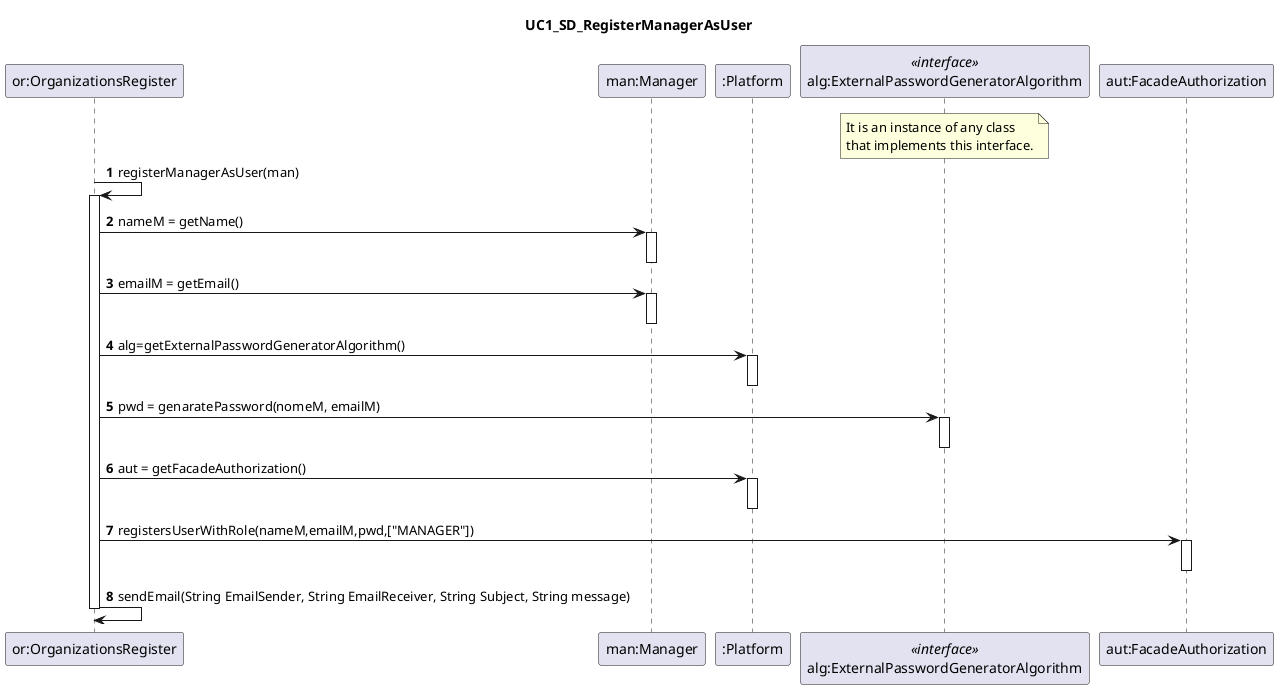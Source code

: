 @startuml
title UC1_SD_RegisterManagerAsUser
autonumber

participant "or:OrganizationsRegister" as ORGS
participant "man:Manager" as MAN
participant ":Platform" as PLAT
participant "alg:ExternalPasswordGeneratorAlgorithm" as ALG << interface >>
participant "aut:FacadeAuthorization" as AUT

note over of ALG
It is an instance of any class
that implements this interface.
end note

ORGS -> ORGS: registerManagerAsUser(man)
activate ORGS

ORGS -> MAN: nameM = getName()
activate MAN
deactivate MAN
ORGS -> MAN: emailM = getEmail()
activate MAN
deactivate MAN

ORGS -> PLAT : alg=getExternalPasswordGeneratorAlgorithm()
activate PLAT
deactivate PLAT

ORGS -> ALG: pwd = genaratePassword(nomeM, emailM)
activate ALG
deactivate ALG

ORGS -> PLAT : aut = getFacadeAuthorization()
activate PLAT
deactivate PLAT

ORGS -> AUT: registersUserWithRole(nameM,emailM,pwd,["MANAGER"])
activate AUT
deactivate AUT


ORGS -> ORGS: sendEmail(String EmailSender, String EmailReceiver, String Subject, String message)

deactivate ORGS
@enduml
